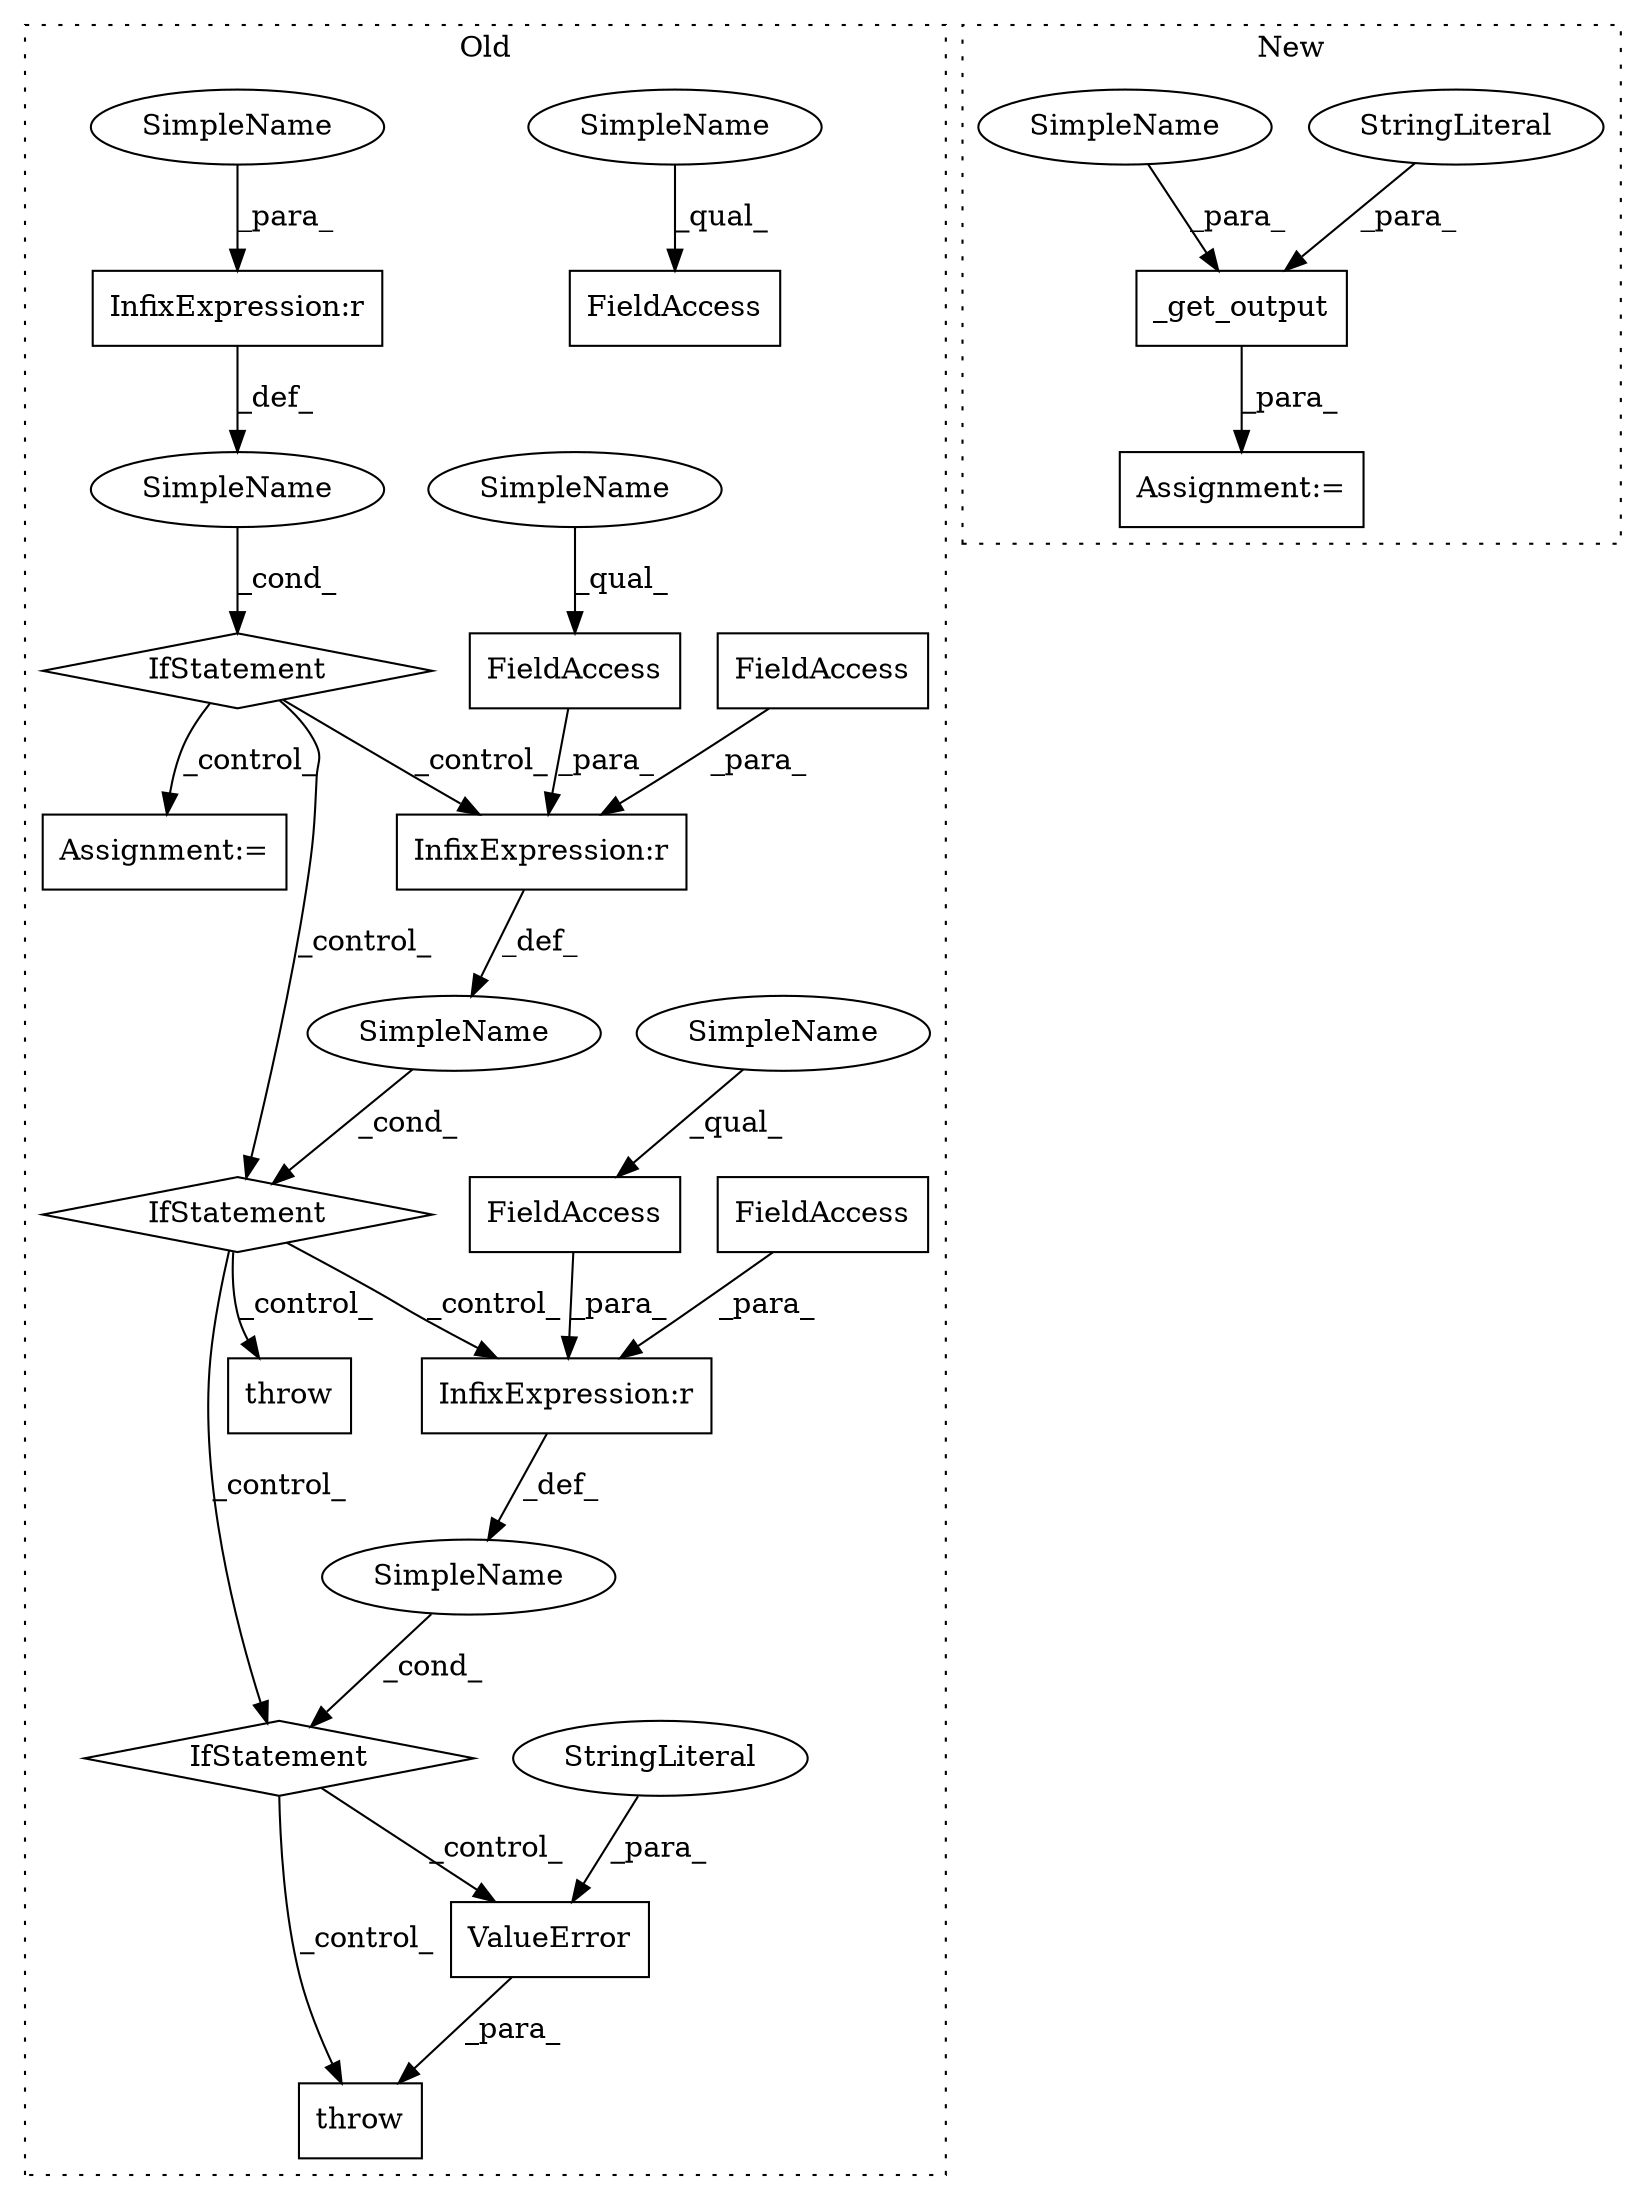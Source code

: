 digraph G {
subgraph cluster0 {
1 [label="IfStatement" a="25" s="1945,1969" l="4,2" shape="diamond"];
3 [label="SimpleName" a="42" s="" l="" shape="ellipse"];
4 [label="InfixExpression:r" a="27" s="2211" l="4" shape="box"];
5 [label="SimpleName" a="42" s="" l="" shape="ellipse"];
7 [label="InfixExpression:r" a="27" s="1867" l="4" shape="box"];
8 [label="InfixExpression:r" a="27" s="1961" l="4" shape="box"];
9 [label="FieldAccess" a="22" s="2068" l="12" shape="box"];
10 [label="throw" a="53" s="1981" l="6" shape="box"];
11 [label="FieldAccess" a="22" s="2215" l="13" shape="box"];
12 [label="throw" a="53" s="2240" l="6" shape="box"];
13 [label="SimpleName" a="42" s="" l="" shape="ellipse"];
14 [label="IfStatement" a="25" s="2195,2228" l="4,2" shape="diamond"];
15 [label="FieldAccess" a="22" s="1965" l="4" shape="box"];
16 [label="FieldAccess" a="22" s="2199" l="12" shape="box"];
17 [label="FieldAccess" a="22" s="1949" l="12" shape="box"];
18 [label="IfStatement" a="25" s="1857,1875" l="4,2" shape="diamond"];
19 [label="ValueError" a="32" s="2246,2324" l="11,1" shape="box"];
20 [label="StringLiteral" a="45" s="2257" l="67" shape="ellipse"];
22 [label="Assignment:=" a="7" s="1891" l="1" shape="box"];
23 [label="SimpleName" a="42" s="2199" l="6" shape="ellipse"];
24 [label="SimpleName" a="42" s="1949" l="6" shape="ellipse"];
25 [label="SimpleName" a="42" s="2068" l="6" shape="ellipse"];
26 [label="SimpleName" a="42" s="1861" l="6" shape="ellipse"];
label = "Old";
style="dotted";
}
subgraph cluster1 {
2 [label="_get_output" a="32" s="1111,1160" l="12,1" shape="box"];
6 [label="StringLiteral" a="45" s="1138" l="17" shape="ellipse"];
21 [label="Assignment:=" a="7" s="1110" l="1" shape="box"];
27 [label="SimpleName" a="42" s="1131" l="6" shape="ellipse"];
label = "New";
style="dotted";
}
1 -> 4 [label="_control_"];
1 -> 14 [label="_control_"];
1 -> 10 [label="_control_"];
2 -> 21 [label="_para_"];
3 -> 18 [label="_cond_"];
4 -> 13 [label="_def_"];
5 -> 1 [label="_cond_"];
6 -> 2 [label="_para_"];
7 -> 3 [label="_def_"];
8 -> 5 [label="_def_"];
11 -> 4 [label="_para_"];
13 -> 14 [label="_cond_"];
14 -> 12 [label="_control_"];
14 -> 19 [label="_control_"];
15 -> 8 [label="_para_"];
16 -> 4 [label="_para_"];
17 -> 8 [label="_para_"];
18 -> 8 [label="_control_"];
18 -> 22 [label="_control_"];
18 -> 1 [label="_control_"];
19 -> 12 [label="_para_"];
20 -> 19 [label="_para_"];
23 -> 16 [label="_qual_"];
24 -> 17 [label="_qual_"];
25 -> 9 [label="_qual_"];
26 -> 7 [label="_para_"];
27 -> 2 [label="_para_"];
}